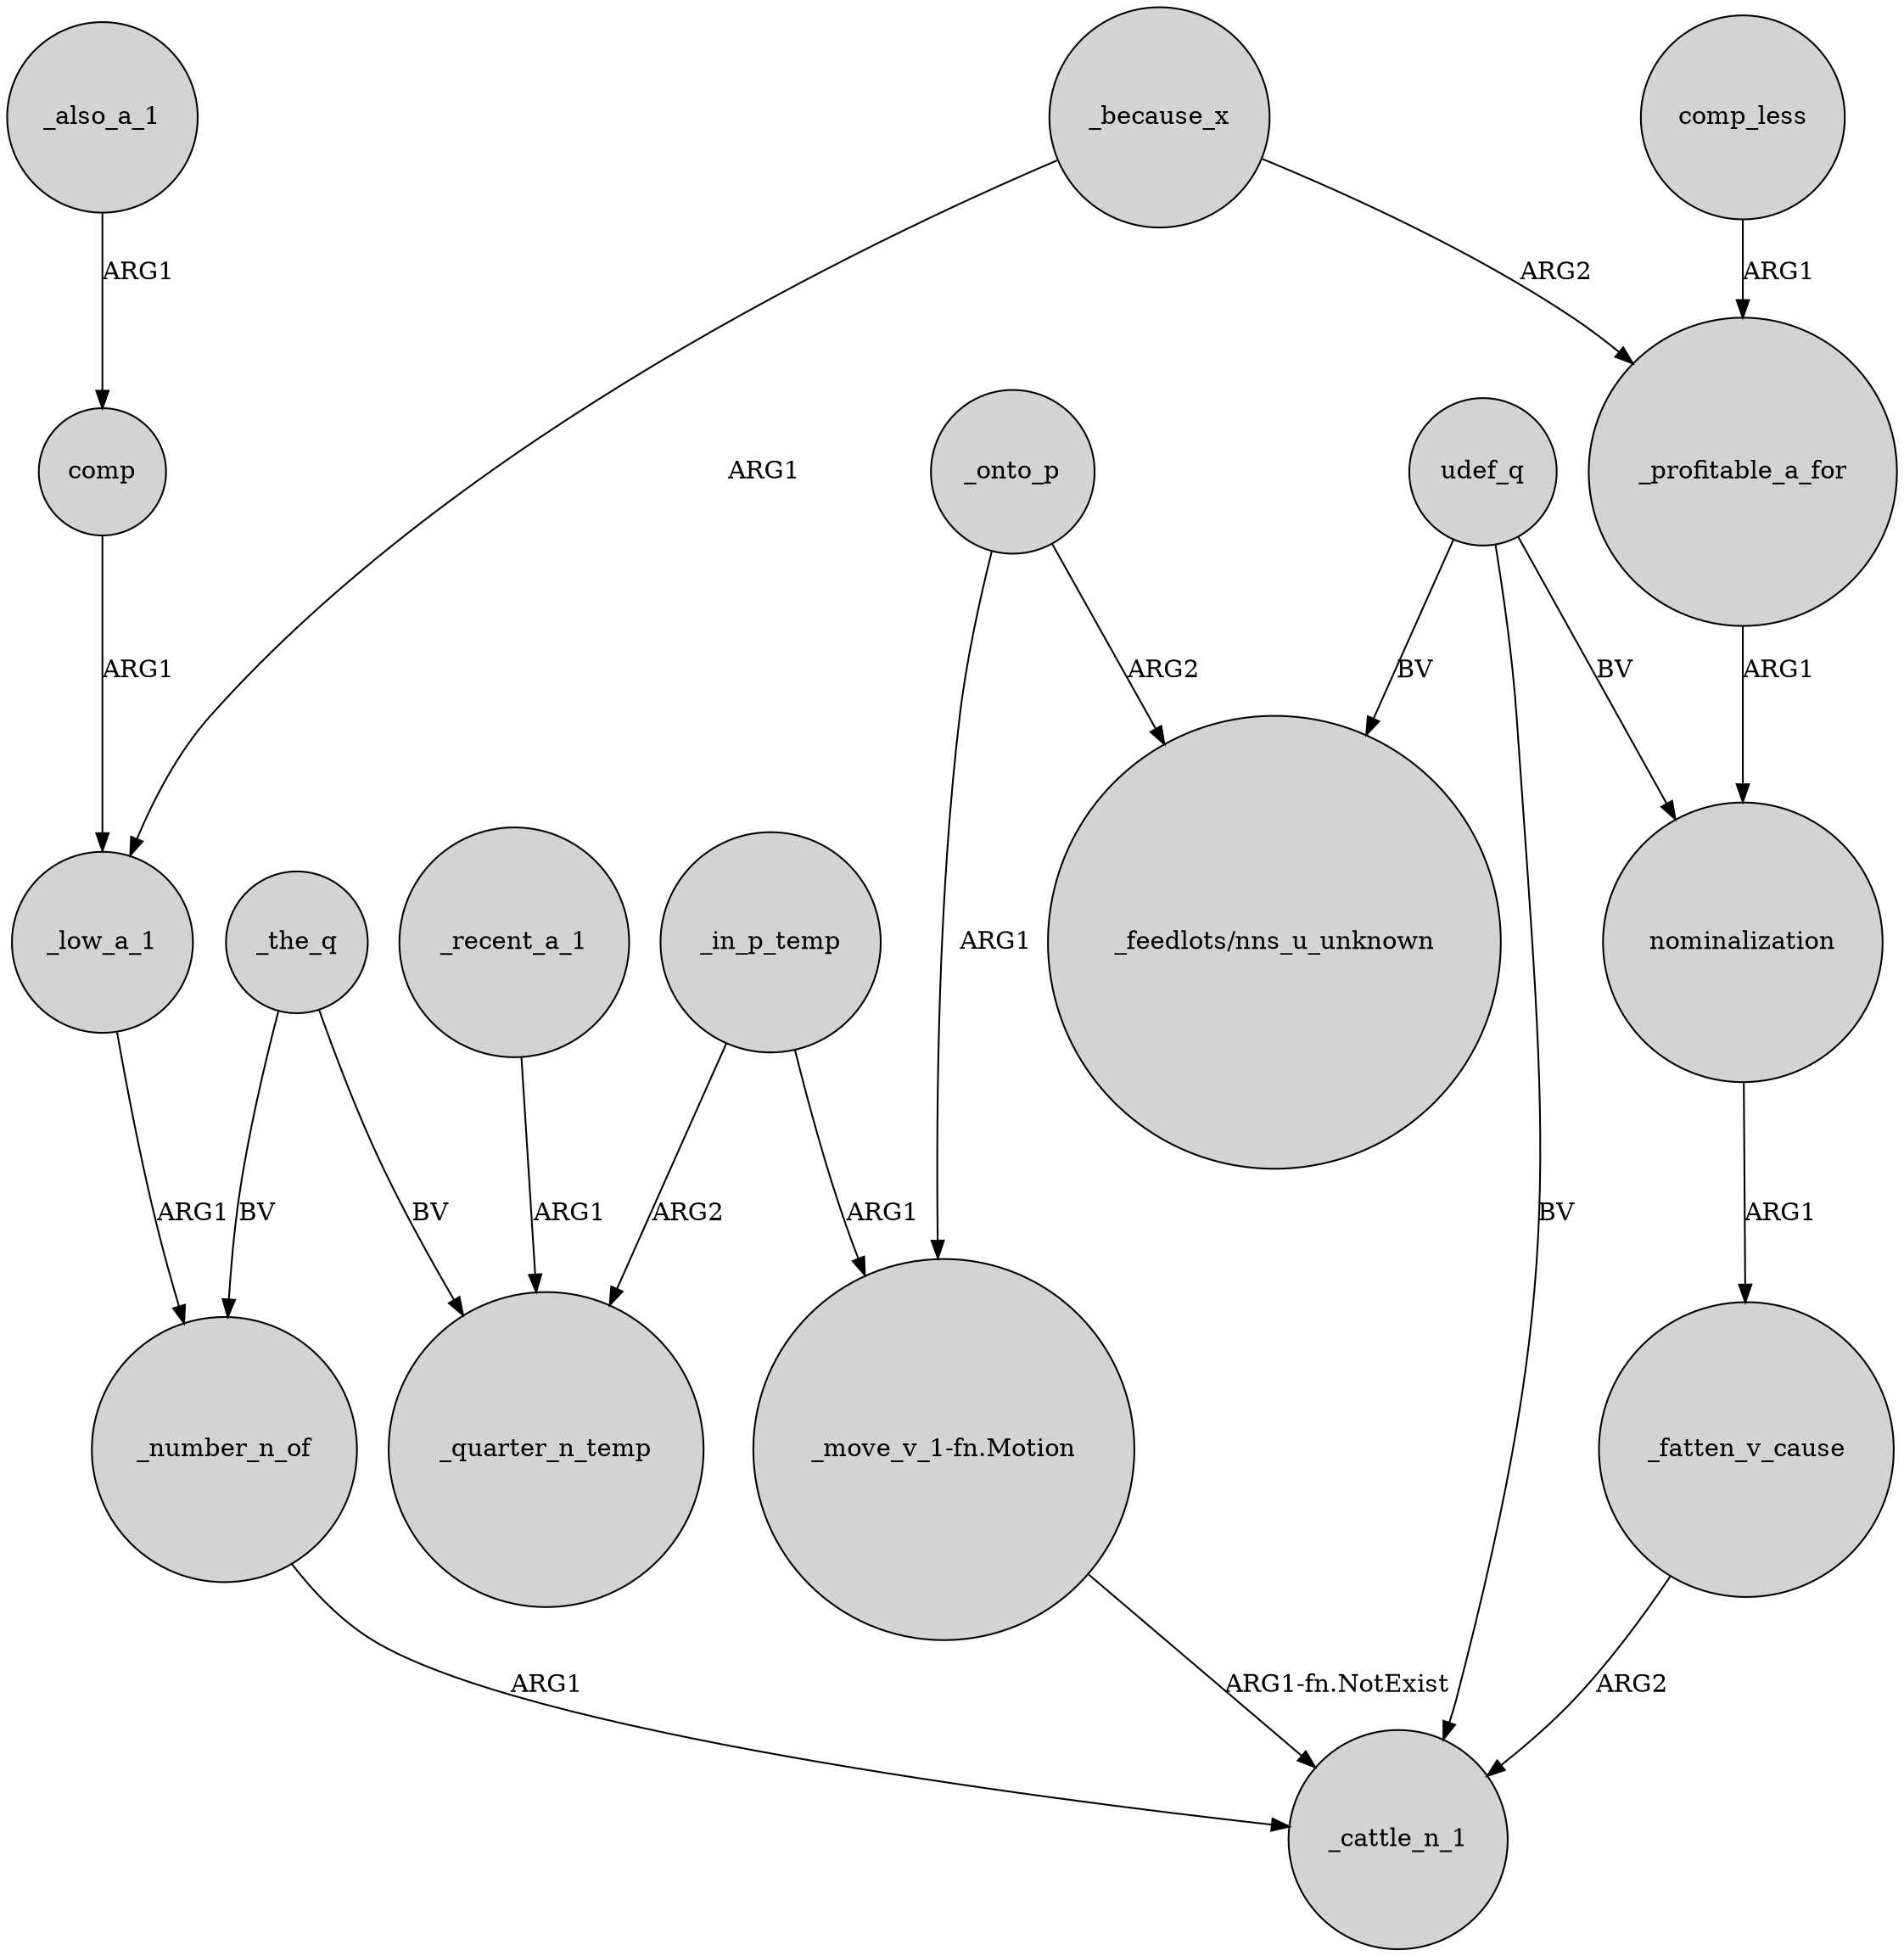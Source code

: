 digraph {
	node [shape=circle style=filled]
	_recent_a_1 -> _quarter_n_temp [label=ARG1]
	_profitable_a_for -> nominalization [label=ARG1]
	_because_x -> _profitable_a_for [label=ARG2]
	comp_less -> _profitable_a_for [label=ARG1]
	udef_q -> "_feedlots/nns_u_unknown" [label=BV]
	_fatten_v_cause -> _cattle_n_1 [label=ARG2]
	_the_q -> _quarter_n_temp [label=BV]
	nominalization -> _fatten_v_cause [label=ARG1]
	_the_q -> _number_n_of [label=BV]
	_onto_p -> "_feedlots/nns_u_unknown" [label=ARG2]
	_in_p_temp -> _quarter_n_temp [label=ARG2]
	_because_x -> _low_a_1 [label=ARG1]
	_in_p_temp -> "_move_v_1-fn.Motion" [label=ARG1]
	_also_a_1 -> comp [label=ARG1]
	udef_q -> nominalization [label=BV]
	"_move_v_1-fn.Motion" -> _cattle_n_1 [label="ARG1-fn.NotExist"]
	_number_n_of -> _cattle_n_1 [label=ARG1]
	udef_q -> _cattle_n_1 [label=BV]
	_onto_p -> "_move_v_1-fn.Motion" [label=ARG1]
	_low_a_1 -> _number_n_of [label=ARG1]
	comp -> _low_a_1 [label=ARG1]
}
